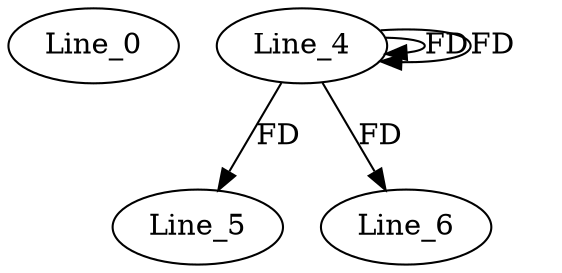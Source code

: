 digraph G {
  Line_0;
  Line_4;
  Line_4;
  Line_5;
  Line_6;
  Line_4;
  Line_4 -> Line_4 [ label="FD" ];
  Line_4 -> Line_5 [ label="FD" ];
  Line_4 -> Line_6 [ label="FD" ];
  Line_4 -> Line_4 [ label="FD" ];
}
